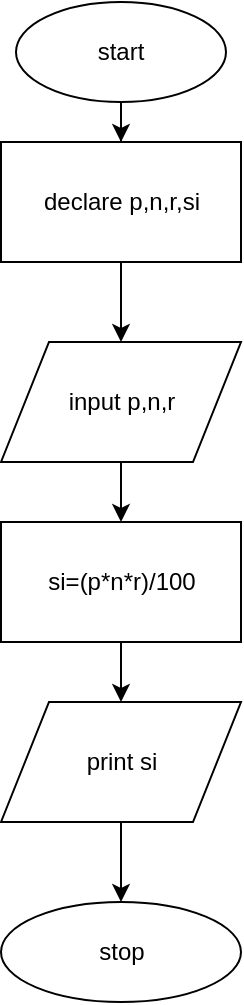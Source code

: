<mxfile version="12.1.3" pages="1"><diagram id="SfDZ0ejXaMLmgd1xixos" name="Page-1"><mxGraphModel dx="1312" dy="426" grid="1" gridSize="10" guides="1" tooltips="1" connect="1" arrows="1" fold="1" page="1" pageScale="1" pageWidth="850" pageHeight="1100" math="0" shadow="0"><root><mxCell id="0"/><mxCell id="1" parent="0"/><mxCell id="fyTXrau6oDgrHHAhK1DO-7" value="" style="edgeStyle=orthogonalEdgeStyle;rounded=0;orthogonalLoop=1;jettySize=auto;html=1;" edge="1" parent="1" source="fyTXrau6oDgrHHAhK1DO-1" target="fyTXrau6oDgrHHAhK1DO-2"><mxGeometry relative="1" as="geometry"/></mxCell><mxCell id="fyTXrau6oDgrHHAhK1DO-1" value="start" style="ellipse;whiteSpace=wrap;html=1;" vertex="1" parent="1"><mxGeometry x="305" width="105" height="50" as="geometry"/></mxCell><mxCell id="fyTXrau6oDgrHHAhK1DO-8" value="" style="edgeStyle=orthogonalEdgeStyle;rounded=0;orthogonalLoop=1;jettySize=auto;html=1;" edge="1" parent="1" source="fyTXrau6oDgrHHAhK1DO-2" target="fyTXrau6oDgrHHAhK1DO-3"><mxGeometry relative="1" as="geometry"/></mxCell><mxCell id="fyTXrau6oDgrHHAhK1DO-2" value="declare p,n,r,si" style="rounded=0;whiteSpace=wrap;html=1;" vertex="1" parent="1"><mxGeometry x="297.5" y="70" width="120" height="60" as="geometry"/></mxCell><mxCell id="fyTXrau6oDgrHHAhK1DO-9" value="" style="edgeStyle=orthogonalEdgeStyle;rounded=0;orthogonalLoop=1;jettySize=auto;html=1;" edge="1" parent="1" source="fyTXrau6oDgrHHAhK1DO-3" target="fyTXrau6oDgrHHAhK1DO-4"><mxGeometry relative="1" as="geometry"/></mxCell><mxCell id="fyTXrau6oDgrHHAhK1DO-3" value="input p,n,r" style="shape=parallelogram;perimeter=parallelogramPerimeter;whiteSpace=wrap;html=1;" vertex="1" parent="1"><mxGeometry x="297.5" y="170" width="120" height="60" as="geometry"/></mxCell><mxCell id="fyTXrau6oDgrHHAhK1DO-10" value="" style="edgeStyle=orthogonalEdgeStyle;rounded=0;orthogonalLoop=1;jettySize=auto;html=1;" edge="1" parent="1" source="fyTXrau6oDgrHHAhK1DO-4" target="fyTXrau6oDgrHHAhK1DO-5"><mxGeometry relative="1" as="geometry"/></mxCell><mxCell id="fyTXrau6oDgrHHAhK1DO-4" value="si=(p*n*r)/100" style="rounded=0;whiteSpace=wrap;html=1;" vertex="1" parent="1"><mxGeometry x="297.5" y="260" width="120" height="60" as="geometry"/></mxCell><mxCell id="fyTXrau6oDgrHHAhK1DO-11" value="" style="edgeStyle=orthogonalEdgeStyle;rounded=0;orthogonalLoop=1;jettySize=auto;html=1;" edge="1" parent="1" source="fyTXrau6oDgrHHAhK1DO-5" target="fyTXrau6oDgrHHAhK1DO-6"><mxGeometry relative="1" as="geometry"/></mxCell><mxCell id="fyTXrau6oDgrHHAhK1DO-5" value="print si" style="shape=parallelogram;perimeter=parallelogramPerimeter;whiteSpace=wrap;html=1;" vertex="1" parent="1"><mxGeometry x="297.5" y="350" width="120" height="60" as="geometry"/></mxCell><mxCell id="fyTXrau6oDgrHHAhK1DO-6" value="stop" style="ellipse;whiteSpace=wrap;html=1;" vertex="1" parent="1"><mxGeometry x="297.5" y="450" width="120" height="50" as="geometry"/></mxCell></root></mxGraphModel></diagram></mxfile>